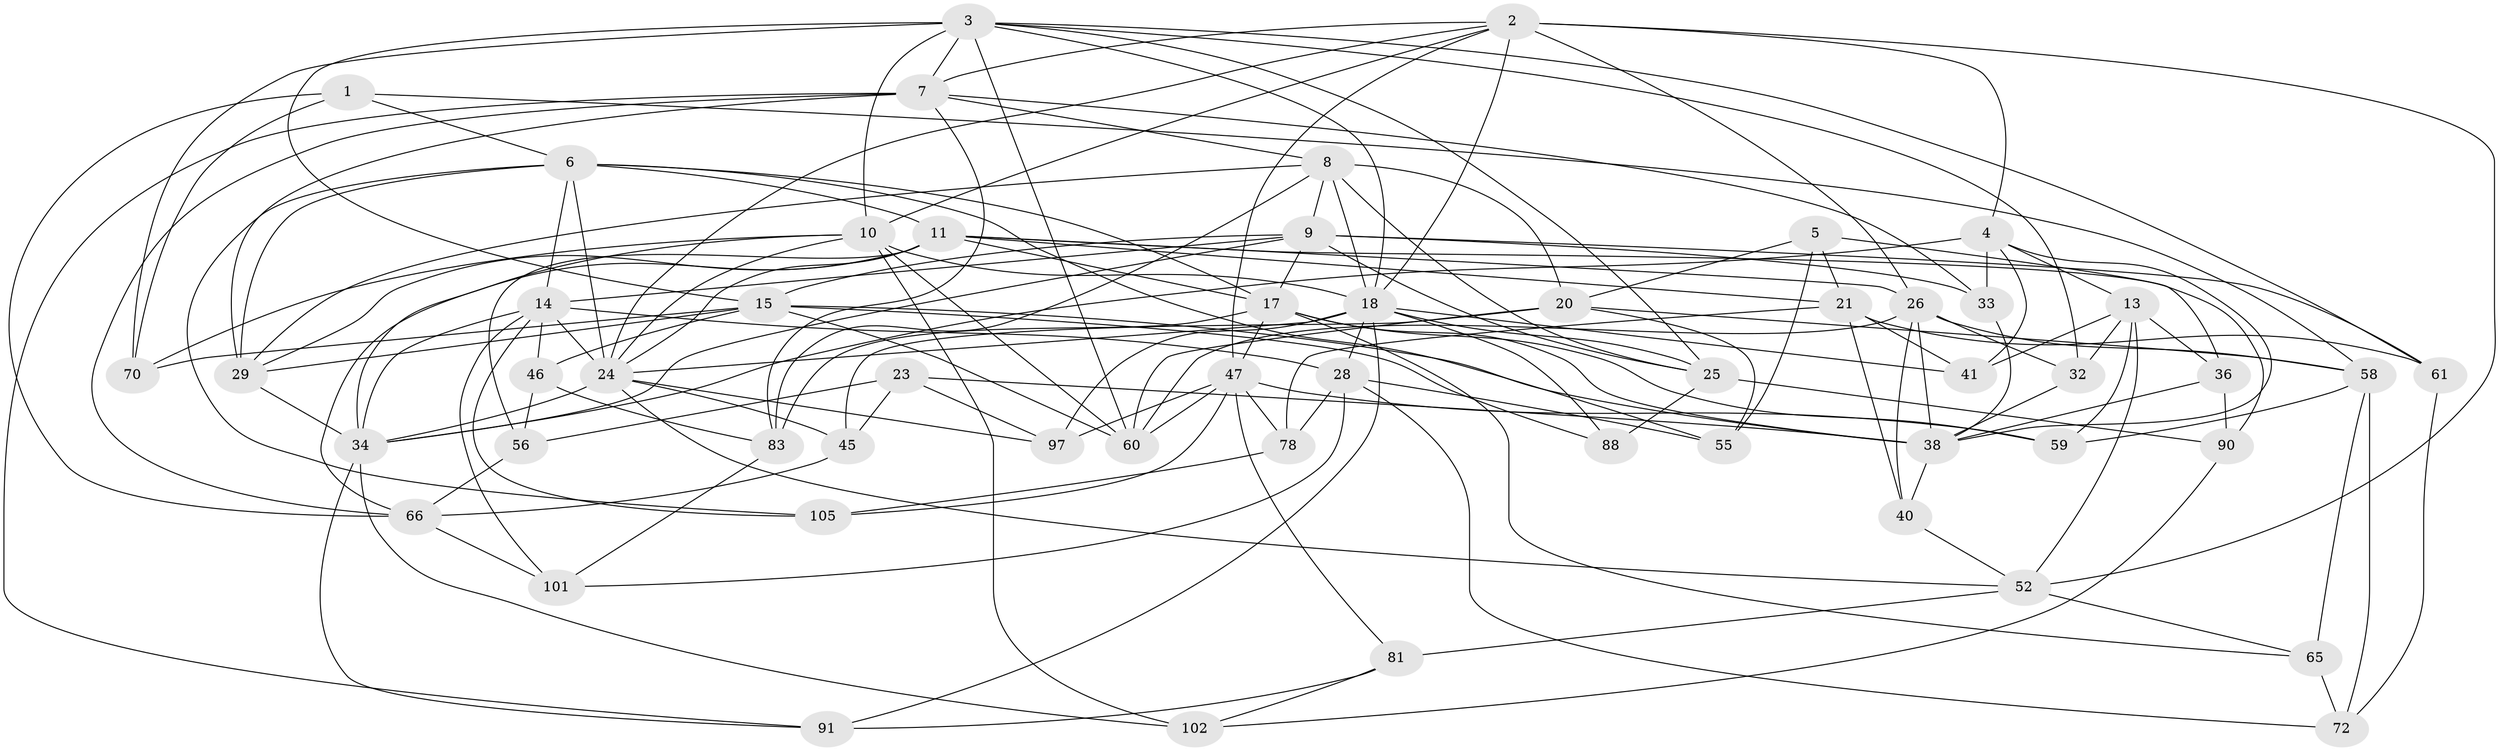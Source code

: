 // original degree distribution, {4: 1.0}
// Generated by graph-tools (version 1.1) at 2025/16/03/09/25 04:16:16]
// undirected, 55 vertices, 158 edges
graph export_dot {
graph [start="1"]
  node [color=gray90,style=filled];
  1;
  2 [super="+37+64"];
  3 [super="+99+35"];
  4 [super="+68"];
  5;
  6 [super="+67+79"];
  7 [super="+12+63"];
  8 [super="+22"];
  9 [super="+100+86"];
  10 [super="+57+62"];
  11 [super="+50+89"];
  13 [super="+96"];
  14 [super="+16"];
  15 [super="+44+39"];
  17 [super="+27+69"];
  18 [super="+19+30+104"];
  20 [super="+77"];
  21 [super="+76"];
  23;
  24 [super="+42+31"];
  25 [super="+106"];
  26 [super="+94"];
  28 [super="+43"];
  29 [super="+48"];
  32;
  33;
  34 [super="+103"];
  36;
  38 [super="+74+54+75"];
  40;
  41;
  45;
  46;
  47 [super="+82"];
  52 [super="+110"];
  55;
  56;
  58 [super="+84"];
  59;
  60 [super="+95"];
  61;
  65;
  66 [super="+93"];
  70;
  72;
  78;
  81;
  83 [super="+109"];
  88;
  90;
  91;
  97;
  101;
  102;
  105;
  1 -- 66;
  1 -- 58;
  1 -- 70;
  1 -- 6;
  2 -- 7;
  2 -- 18;
  2 -- 10;
  2 -- 26;
  2 -- 4;
  2 -- 24;
  2 -- 52;
  2 -- 47;
  3 -- 25;
  3 -- 32;
  3 -- 18;
  3 -- 10;
  3 -- 15 [weight=2];
  3 -- 70;
  3 -- 7;
  3 -- 60;
  3 -- 61;
  4 -- 33;
  4 -- 34;
  4 -- 41;
  4 -- 38;
  4 -- 13;
  5 -- 55;
  5 -- 21;
  5 -- 36;
  5 -- 20;
  6 -- 105;
  6 -- 11;
  6 -- 29;
  6 -- 17;
  6 -- 24;
  6 -- 55;
  6 -- 14;
  7 -- 83;
  7 -- 29;
  7 -- 8;
  7 -- 91;
  7 -- 33;
  7 -- 66;
  8 -- 83;
  8 -- 25;
  8 -- 18 [weight=2];
  8 -- 20;
  8 -- 9;
  8 -- 29;
  9 -- 14;
  9 -- 25;
  9 -- 15;
  9 -- 17;
  9 -- 33;
  9 -- 34;
  9 -- 61;
  10 -- 34;
  10 -- 102;
  10 -- 24;
  10 -- 18;
  10 -- 70;
  10 -- 60;
  11 -- 21;
  11 -- 66;
  11 -- 56;
  11 -- 90;
  11 -- 24;
  11 -- 26;
  11 -- 29;
  11 -- 17 [weight=2];
  13 -- 36;
  13 -- 41;
  13 -- 59;
  13 -- 32;
  13 -- 52;
  14 -- 24;
  14 -- 34;
  14 -- 101;
  14 -- 46;
  14 -- 105;
  14 -- 28;
  15 -- 88 [weight=2];
  15 -- 46;
  15 -- 38;
  15 -- 70;
  15 -- 29;
  15 -- 60;
  17 -- 59;
  17 -- 47;
  17 -- 65;
  17 -- 38;
  17 -- 83 [weight=2];
  18 -- 88;
  18 -- 97;
  18 -- 25;
  18 -- 41;
  18 -- 28;
  18 -- 91;
  18 -- 24;
  20 -- 55;
  20 -- 58;
  20 -- 45;
  20 -- 60;
  21 -- 40;
  21 -- 41;
  21 -- 61;
  21 -- 78;
  23 -- 56;
  23 -- 97;
  23 -- 45;
  23 -- 38;
  24 -- 45;
  24 -- 97;
  24 -- 34;
  24 -- 52;
  25 -- 90;
  25 -- 88;
  26 -- 32;
  26 -- 38 [weight=2];
  26 -- 40;
  26 -- 60;
  26 -- 58;
  28 -- 55;
  28 -- 101;
  28 -- 72;
  28 -- 78;
  29 -- 34;
  32 -- 38;
  33 -- 38;
  34 -- 91;
  34 -- 102;
  36 -- 90;
  36 -- 38;
  38 -- 40;
  40 -- 52;
  45 -- 66;
  46 -- 56;
  46 -- 83;
  47 -- 105;
  47 -- 59;
  47 -- 97;
  47 -- 81;
  47 -- 78;
  47 -- 60;
  52 -- 65;
  52 -- 81;
  56 -- 66;
  58 -- 59;
  58 -- 72;
  58 -- 65;
  61 -- 72;
  65 -- 72;
  66 -- 101;
  78 -- 105;
  81 -- 102;
  81 -- 91;
  83 -- 101;
  90 -- 102;
}
